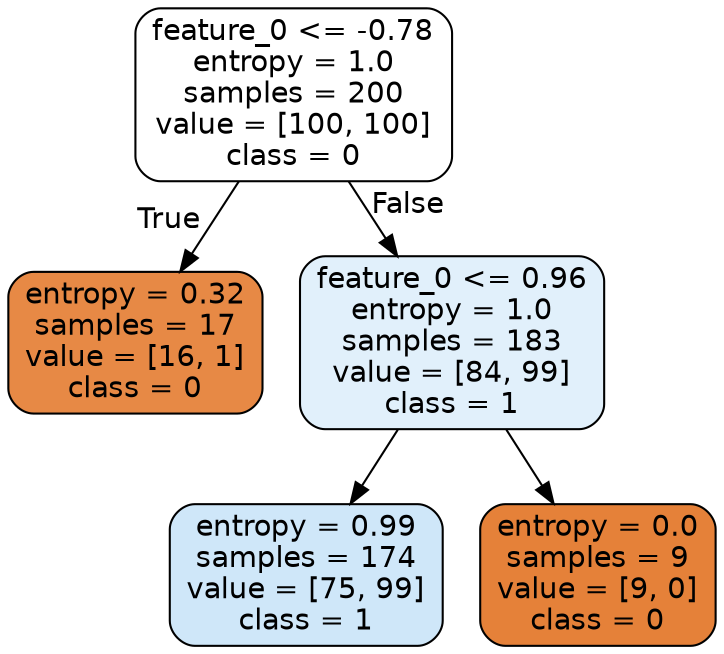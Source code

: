 digraph Tree {
node [shape=box, style="filled, rounded", color="black", fontname=helvetica] ;
edge [fontname=helvetica] ;
0 [label="feature_0 <= -0.78\nentropy = 1.0\nsamples = 200\nvalue = [100, 100]\nclass = 0", fillcolor="#ffffff"] ;
1 [label="entropy = 0.32\nsamples = 17\nvalue = [16, 1]\nclass = 0", fillcolor="#e78945"] ;
0 -> 1 [labeldistance=2.5, labelangle=45, headlabel="True"] ;
2 [label="feature_0 <= 0.96\nentropy = 1.0\nsamples = 183\nvalue = [84, 99]\nclass = 1", fillcolor="#e1f0fb"] ;
0 -> 2 [labeldistance=2.5, labelangle=-45, headlabel="False"] ;
3 [label="entropy = 0.99\nsamples = 174\nvalue = [75, 99]\nclass = 1", fillcolor="#cfe7f9"] ;
2 -> 3 ;
4 [label="entropy = 0.0\nsamples = 9\nvalue = [9, 0]\nclass = 0", fillcolor="#e58139"] ;
2 -> 4 ;
}